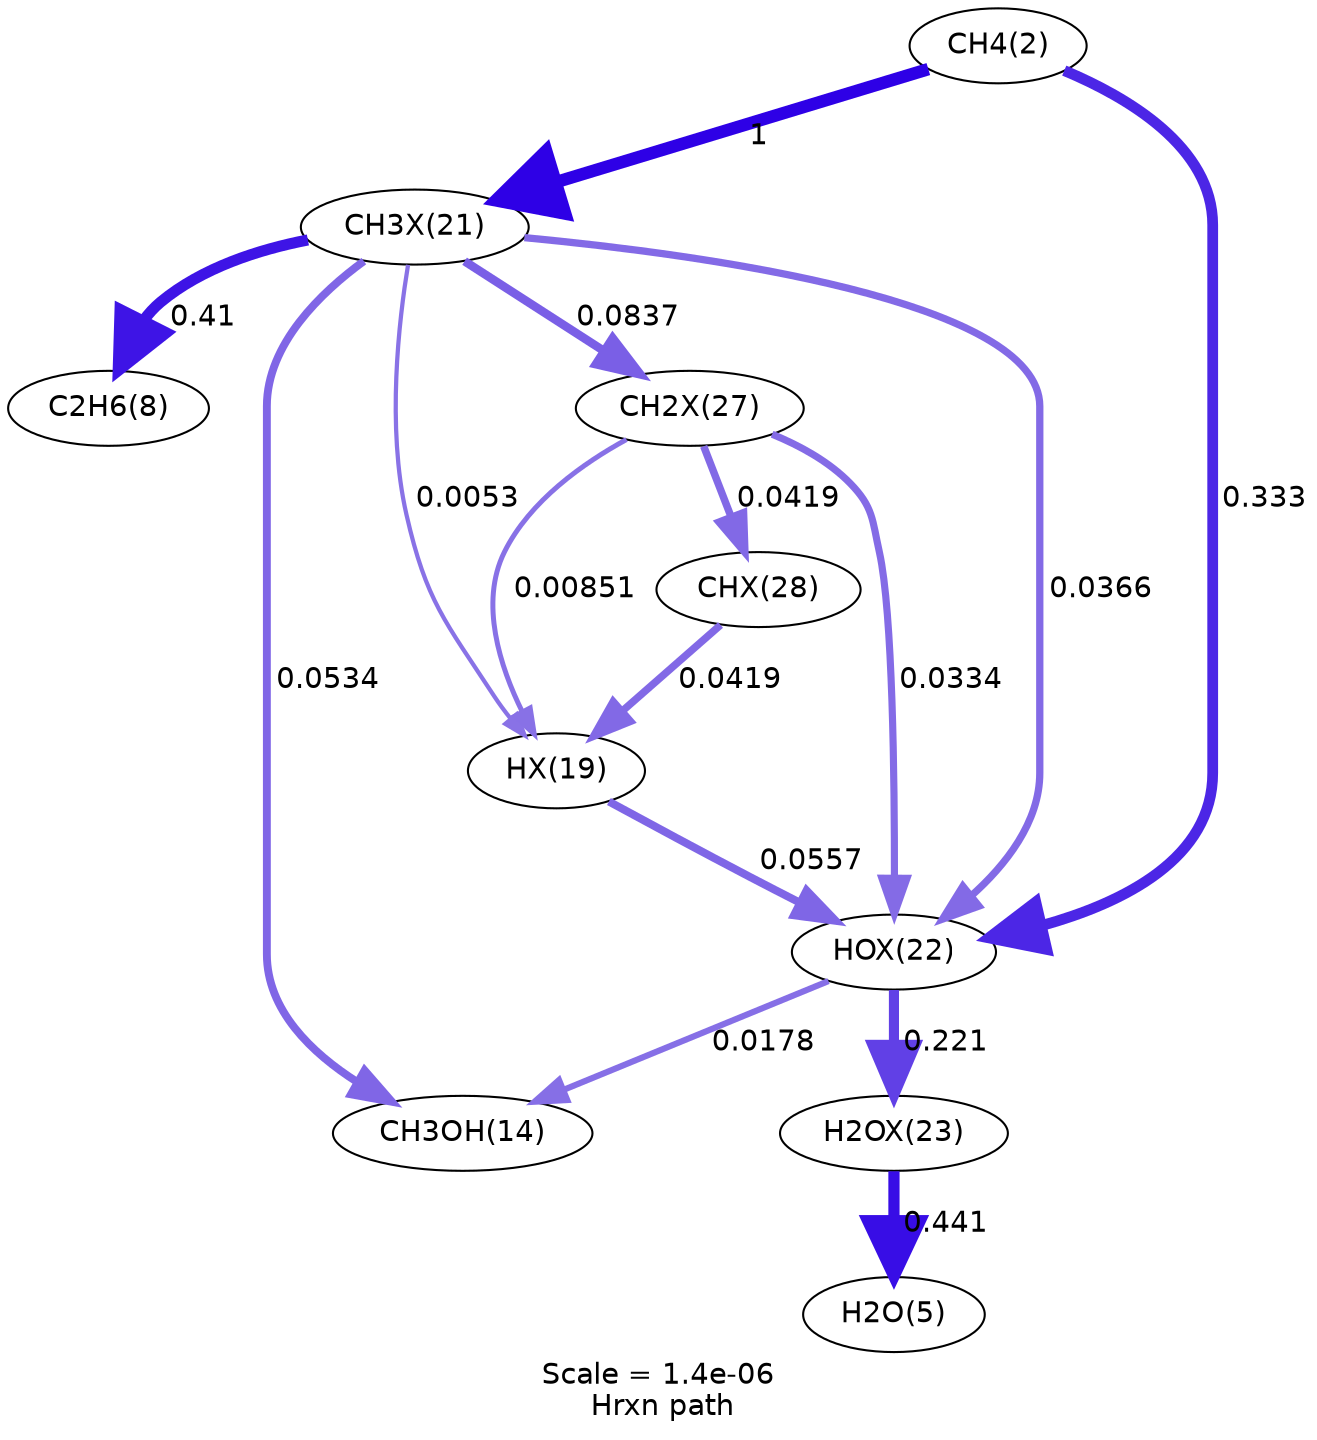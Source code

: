 digraph reaction_paths {
center=1;
s3 -> s23[fontname="Helvetica", style="setlinewidth(6)", arrowsize=3, color="0.7, 1.5, 0.9"
, label=" 1"];
s3 -> s24[fontname="Helvetica", style="setlinewidth(5.17)", arrowsize=2.59, color="0.7, 0.833, 0.9"
, label=" 0.333"];
s23 -> s9[fontname="Helvetica", style="setlinewidth(5.33)", arrowsize=2.66, color="0.7, 0.91, 0.9"
, label=" 0.41"];
s23 -> s24[fontname="Helvetica", style="setlinewidth(3.5)", arrowsize=1.75, color="0.7, 0.537, 0.9"
, label=" 0.0366"];
s23 -> s15[fontname="Helvetica", style="setlinewidth(3.79)", arrowsize=1.89, color="0.7, 0.553, 0.9"
, label=" 0.0534"];
s23 -> s21[fontname="Helvetica", style="setlinewidth(2.04)", arrowsize=1.02, color="0.7, 0.505, 0.9"
, label=" 0.0053"];
s23 -> s29[fontname="Helvetica", style="setlinewidth(4.13)", arrowsize=2.06, color="0.7, 0.584, 0.9"
, label=" 0.0837"];
s24 -> s15[fontname="Helvetica", style="setlinewidth(2.96)", arrowsize=1.48, color="0.7, 0.518, 0.9"
, label=" 0.0178"];
s24 -> s25[fontname="Helvetica", style="setlinewidth(4.86)", arrowsize=2.43, color="0.7, 0.721, 0.9"
, label=" 0.221"];
s21 -> s24[fontname="Helvetica", style="setlinewidth(3.82)", arrowsize=1.91, color="0.7, 0.556, 0.9"
, label=" 0.0557"];
s29 -> s24[fontname="Helvetica", style="setlinewidth(3.43)", arrowsize=1.72, color="0.7, 0.533, 0.9"
, label=" 0.0334"];
s25 -> s6[fontname="Helvetica", style="setlinewidth(5.38)", arrowsize=2.69, color="0.7, 0.941, 0.9"
, label=" 0.441"];
s29 -> s21[fontname="Helvetica", style="setlinewidth(2.4)", arrowsize=1.2, color="0.7, 0.509, 0.9"
, label=" 0.00851"];
s30 -> s21[fontname="Helvetica", style="setlinewidth(3.6)", arrowsize=1.8, color="0.7, 0.542, 0.9"
, label=" 0.0419"];
s29 -> s30[fontname="Helvetica", style="setlinewidth(3.6)", arrowsize=1.8, color="0.7, 0.542, 0.9"
, label=" 0.0419"];
s3 [ fontname="Helvetica", label="CH4(2)"];
s6 [ fontname="Helvetica", label="H2O(5)"];
s9 [ fontname="Helvetica", label="C2H6(8)"];
s15 [ fontname="Helvetica", label="CH3OH(14)"];
s21 [ fontname="Helvetica", label="HX(19)"];
s23 [ fontname="Helvetica", label="CH3X(21)"];
s24 [ fontname="Helvetica", label="HOX(22)"];
s25 [ fontname="Helvetica", label="H2OX(23)"];
s29 [ fontname="Helvetica", label="CH2X(27)"];
s30 [ fontname="Helvetica", label="CHX(28)"];
 label = "Scale = 1.4e-06\l Hrxn path";
 fontname = "Helvetica";
}

